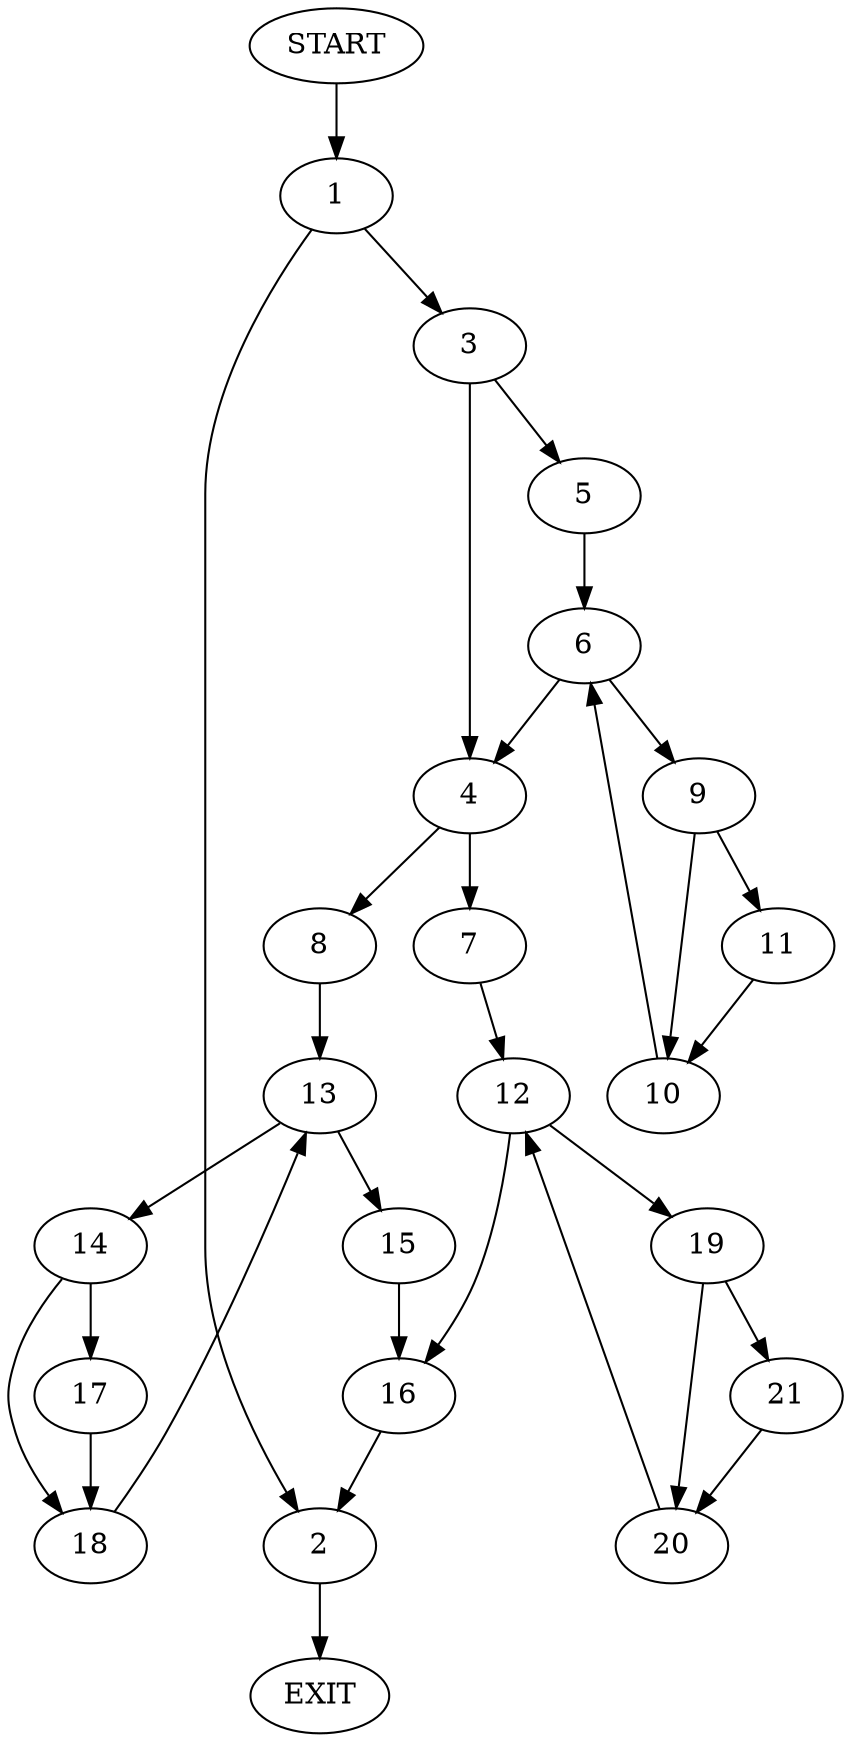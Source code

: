 digraph {
0 [label="START"]
22 [label="EXIT"]
0 -> 1
1 -> 2
1 -> 3
3 -> 4
3 -> 5
2 -> 22
5 -> 6
4 -> 7
4 -> 8
6 -> 4
6 -> 9
9 -> 10
9 -> 11
10 -> 6
11 -> 10
7 -> 12
8 -> 13
13 -> 14
13 -> 15
15 -> 16
14 -> 17
14 -> 18
17 -> 18
18 -> 13
16 -> 2
12 -> 16
12 -> 19
19 -> 20
19 -> 21
21 -> 20
20 -> 12
}
